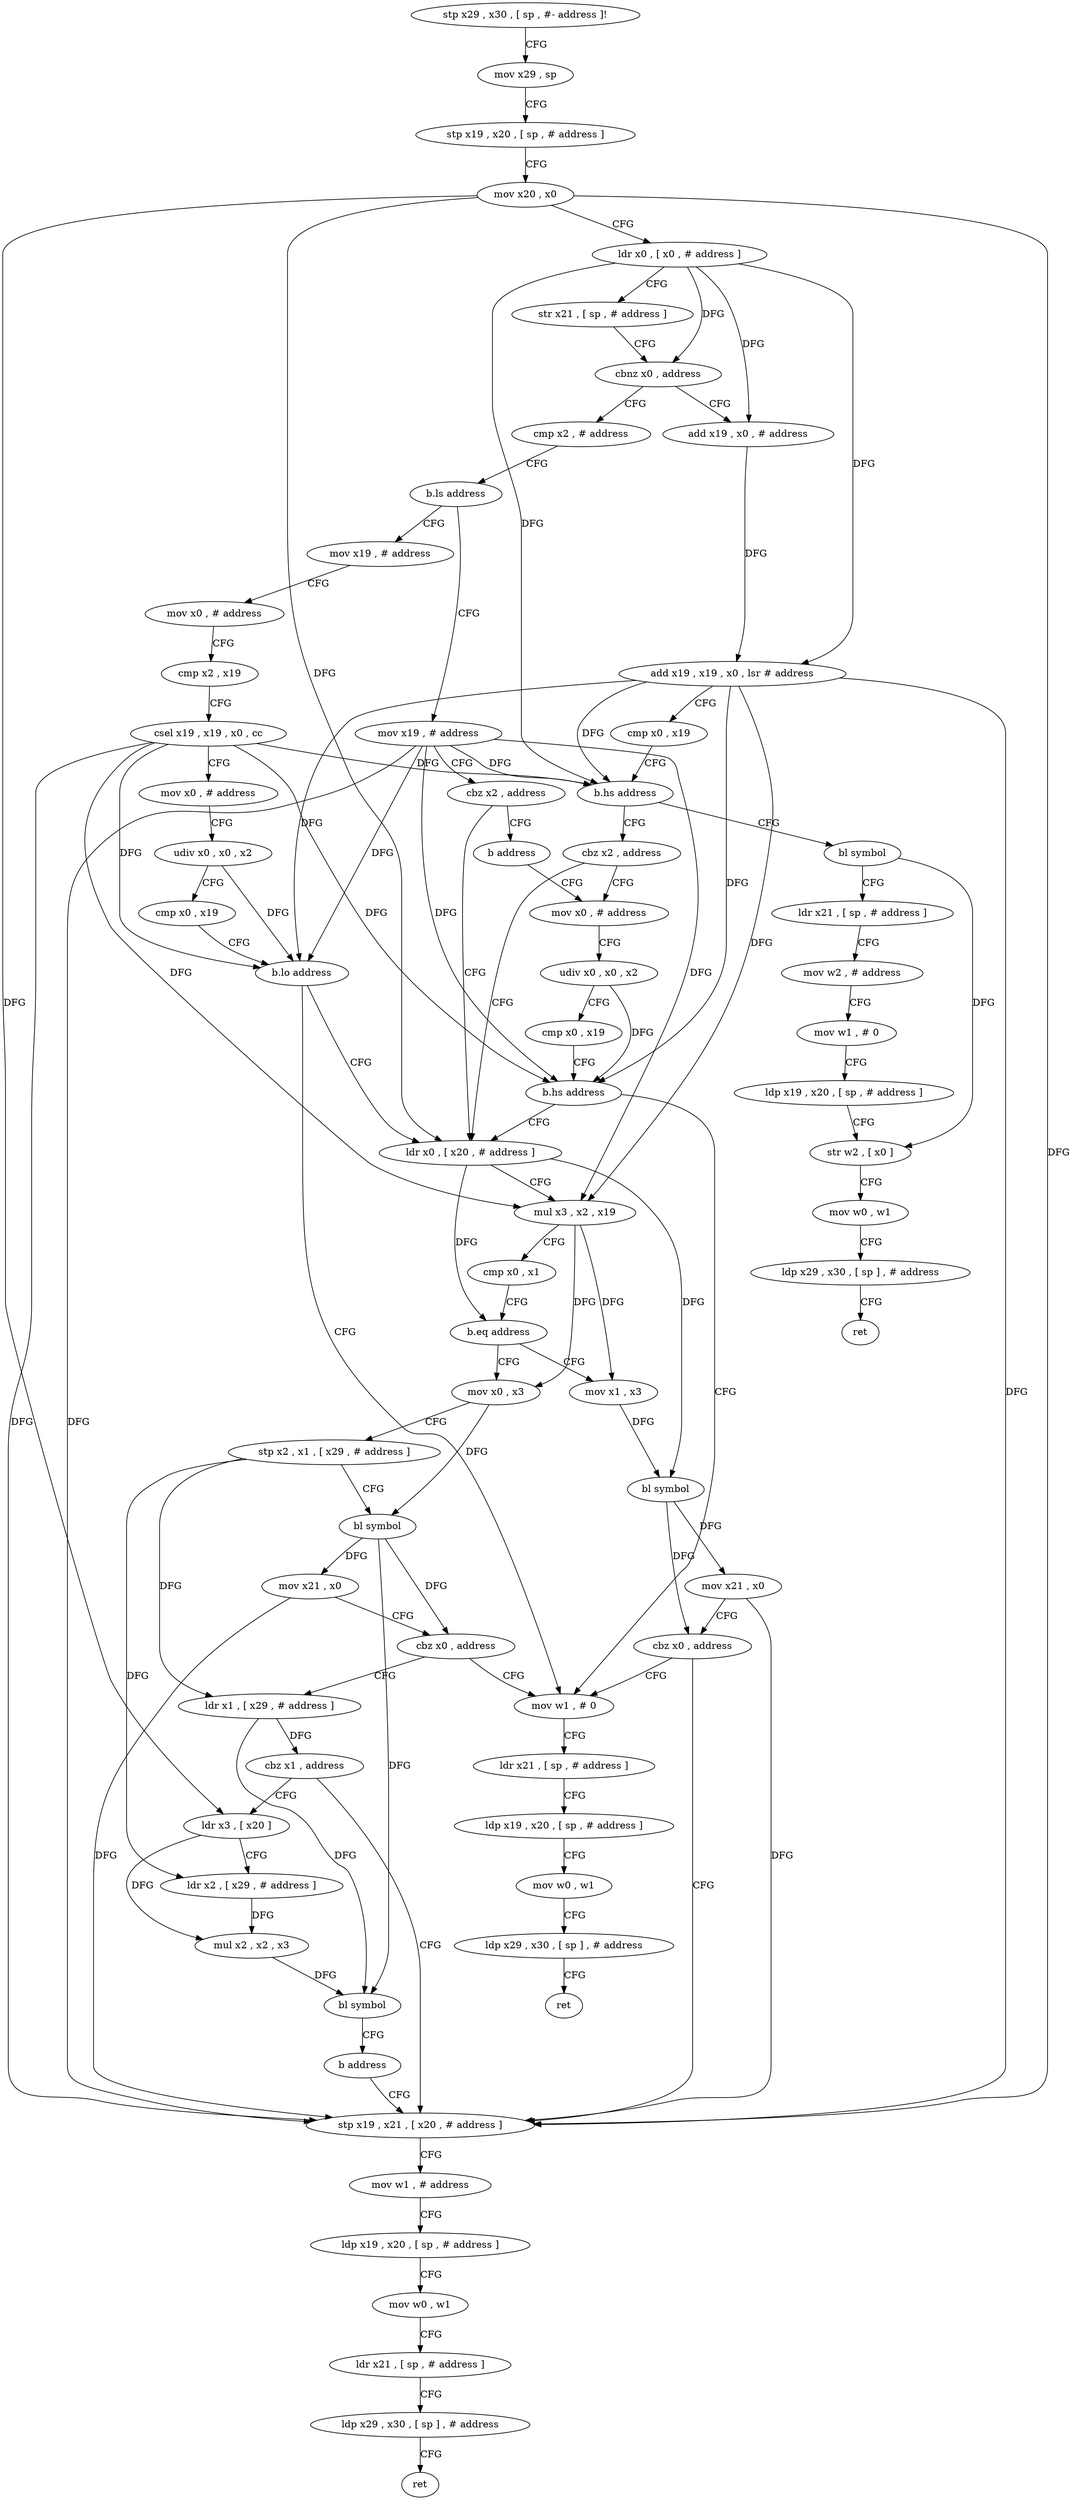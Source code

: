 digraph "func" {
"161312" [label = "stp x29 , x30 , [ sp , #- address ]!" ]
"161316" [label = "mov x29 , sp" ]
"161320" [label = "stp x19 , x20 , [ sp , # address ]" ]
"161324" [label = "mov x20 , x0" ]
"161328" [label = "ldr x0 , [ x0 , # address ]" ]
"161332" [label = "str x21 , [ sp , # address ]" ]
"161336" [label = "cbnz x0 , address" ]
"161440" [label = "add x19 , x0 , # address" ]
"161340" [label = "cmp x2 , # address" ]
"161444" [label = "add x19 , x19 , x0 , lsr # address" ]
"161448" [label = "cmp x0 , x19" ]
"161452" [label = "b.hs address" ]
"161520" [label = "bl symbol" ]
"161456" [label = "cbz x2 , address" ]
"161344" [label = "b.ls address" ]
"161504" [label = "mov x19 , # address" ]
"161348" [label = "mov x19 , # address" ]
"161524" [label = "ldr x21 , [ sp , # address ]" ]
"161528" [label = "mov w2 , # address" ]
"161532" [label = "mov w1 , # 0" ]
"161536" [label = "ldp x19 , x20 , [ sp , # address ]" ]
"161540" [label = "str w2 , [ x0 ]" ]
"161544" [label = "mov w0 , w1" ]
"161548" [label = "ldp x29 , x30 , [ sp ] , # address" ]
"161552" [label = "ret" ]
"161380" [label = "ldr x0 , [ x20 , # address ]" ]
"161460" [label = "mov x0 , # address" ]
"161508" [label = "cbz x2 , address" ]
"161512" [label = "b address" ]
"161352" [label = "mov x0 , # address" ]
"161356" [label = "cmp x2 , x19" ]
"161360" [label = "csel x19 , x19 , x0 , cc" ]
"161364" [label = "mov x0 , # address" ]
"161368" [label = "udiv x0 , x0 , x2" ]
"161372" [label = "cmp x0 , x19" ]
"161376" [label = "b.lo address" ]
"161476" [label = "mov w1 , # 0" ]
"161384" [label = "mul x3 , x2 , x19" ]
"161388" [label = "cmp x0 , x1" ]
"161392" [label = "b.eq address" ]
"161560" [label = "mov x0 , x3" ]
"161396" [label = "mov x1 , x3" ]
"161464" [label = "udiv x0 , x0 , x2" ]
"161468" [label = "cmp x0 , x19" ]
"161472" [label = "b.hs address" ]
"161480" [label = "ldr x21 , [ sp , # address ]" ]
"161484" [label = "ldp x19 , x20 , [ sp , # address ]" ]
"161488" [label = "mov w0 , w1" ]
"161492" [label = "ldp x29 , x30 , [ sp ] , # address" ]
"161496" [label = "ret" ]
"161564" [label = "stp x2 , x1 , [ x29 , # address ]" ]
"161568" [label = "bl symbol" ]
"161572" [label = "mov x21 , x0" ]
"161576" [label = "cbz x0 , address" ]
"161580" [label = "ldr x1 , [ x29 , # address ]" ]
"161400" [label = "bl symbol" ]
"161404" [label = "mov x21 , x0" ]
"161408" [label = "cbz x0 , address" ]
"161412" [label = "stp x19 , x21 , [ x20 , # address ]" ]
"161584" [label = "cbz x1 , address" ]
"161588" [label = "ldr x3 , [ x20 ]" ]
"161416" [label = "mov w1 , # address" ]
"161420" [label = "ldp x19 , x20 , [ sp , # address ]" ]
"161424" [label = "mov w0 , w1" ]
"161428" [label = "ldr x21 , [ sp , # address ]" ]
"161432" [label = "ldp x29 , x30 , [ sp ] , # address" ]
"161436" [label = "ret" ]
"161592" [label = "ldr x2 , [ x29 , # address ]" ]
"161596" [label = "mul x2 , x2 , x3" ]
"161600" [label = "bl symbol" ]
"161604" [label = "b address" ]
"161312" -> "161316" [ label = "CFG" ]
"161316" -> "161320" [ label = "CFG" ]
"161320" -> "161324" [ label = "CFG" ]
"161324" -> "161328" [ label = "CFG" ]
"161324" -> "161380" [ label = "DFG" ]
"161324" -> "161412" [ label = "DFG" ]
"161324" -> "161588" [ label = "DFG" ]
"161328" -> "161332" [ label = "CFG" ]
"161328" -> "161336" [ label = "DFG" ]
"161328" -> "161440" [ label = "DFG" ]
"161328" -> "161444" [ label = "DFG" ]
"161328" -> "161452" [ label = "DFG" ]
"161332" -> "161336" [ label = "CFG" ]
"161336" -> "161440" [ label = "CFG" ]
"161336" -> "161340" [ label = "CFG" ]
"161440" -> "161444" [ label = "DFG" ]
"161340" -> "161344" [ label = "CFG" ]
"161444" -> "161448" [ label = "CFG" ]
"161444" -> "161452" [ label = "DFG" ]
"161444" -> "161384" [ label = "DFG" ]
"161444" -> "161472" [ label = "DFG" ]
"161444" -> "161376" [ label = "DFG" ]
"161444" -> "161412" [ label = "DFG" ]
"161448" -> "161452" [ label = "CFG" ]
"161452" -> "161520" [ label = "CFG" ]
"161452" -> "161456" [ label = "CFG" ]
"161520" -> "161524" [ label = "CFG" ]
"161520" -> "161540" [ label = "DFG" ]
"161456" -> "161380" [ label = "CFG" ]
"161456" -> "161460" [ label = "CFG" ]
"161344" -> "161504" [ label = "CFG" ]
"161344" -> "161348" [ label = "CFG" ]
"161504" -> "161508" [ label = "CFG" ]
"161504" -> "161452" [ label = "DFG" ]
"161504" -> "161384" [ label = "DFG" ]
"161504" -> "161472" [ label = "DFG" ]
"161504" -> "161376" [ label = "DFG" ]
"161504" -> "161412" [ label = "DFG" ]
"161348" -> "161352" [ label = "CFG" ]
"161524" -> "161528" [ label = "CFG" ]
"161528" -> "161532" [ label = "CFG" ]
"161532" -> "161536" [ label = "CFG" ]
"161536" -> "161540" [ label = "CFG" ]
"161540" -> "161544" [ label = "CFG" ]
"161544" -> "161548" [ label = "CFG" ]
"161548" -> "161552" [ label = "CFG" ]
"161380" -> "161384" [ label = "CFG" ]
"161380" -> "161392" [ label = "DFG" ]
"161380" -> "161400" [ label = "DFG" ]
"161460" -> "161464" [ label = "CFG" ]
"161508" -> "161380" [ label = "CFG" ]
"161508" -> "161512" [ label = "CFG" ]
"161512" -> "161460" [ label = "CFG" ]
"161352" -> "161356" [ label = "CFG" ]
"161356" -> "161360" [ label = "CFG" ]
"161360" -> "161364" [ label = "CFG" ]
"161360" -> "161452" [ label = "DFG" ]
"161360" -> "161384" [ label = "DFG" ]
"161360" -> "161472" [ label = "DFG" ]
"161360" -> "161376" [ label = "DFG" ]
"161360" -> "161412" [ label = "DFG" ]
"161364" -> "161368" [ label = "CFG" ]
"161368" -> "161372" [ label = "CFG" ]
"161368" -> "161376" [ label = "DFG" ]
"161372" -> "161376" [ label = "CFG" ]
"161376" -> "161476" [ label = "CFG" ]
"161376" -> "161380" [ label = "CFG" ]
"161476" -> "161480" [ label = "CFG" ]
"161384" -> "161388" [ label = "CFG" ]
"161384" -> "161560" [ label = "DFG" ]
"161384" -> "161396" [ label = "DFG" ]
"161388" -> "161392" [ label = "CFG" ]
"161392" -> "161560" [ label = "CFG" ]
"161392" -> "161396" [ label = "CFG" ]
"161560" -> "161564" [ label = "CFG" ]
"161560" -> "161568" [ label = "DFG" ]
"161396" -> "161400" [ label = "DFG" ]
"161464" -> "161468" [ label = "CFG" ]
"161464" -> "161472" [ label = "DFG" ]
"161468" -> "161472" [ label = "CFG" ]
"161472" -> "161380" [ label = "CFG" ]
"161472" -> "161476" [ label = "CFG" ]
"161480" -> "161484" [ label = "CFG" ]
"161484" -> "161488" [ label = "CFG" ]
"161488" -> "161492" [ label = "CFG" ]
"161492" -> "161496" [ label = "CFG" ]
"161564" -> "161568" [ label = "CFG" ]
"161564" -> "161592" [ label = "DFG" ]
"161564" -> "161580" [ label = "DFG" ]
"161568" -> "161572" [ label = "DFG" ]
"161568" -> "161576" [ label = "DFG" ]
"161568" -> "161600" [ label = "DFG" ]
"161572" -> "161576" [ label = "CFG" ]
"161572" -> "161412" [ label = "DFG" ]
"161576" -> "161476" [ label = "CFG" ]
"161576" -> "161580" [ label = "CFG" ]
"161580" -> "161584" [ label = "DFG" ]
"161580" -> "161600" [ label = "DFG" ]
"161400" -> "161404" [ label = "DFG" ]
"161400" -> "161408" [ label = "DFG" ]
"161404" -> "161408" [ label = "CFG" ]
"161404" -> "161412" [ label = "DFG" ]
"161408" -> "161476" [ label = "CFG" ]
"161408" -> "161412" [ label = "CFG" ]
"161412" -> "161416" [ label = "CFG" ]
"161584" -> "161412" [ label = "CFG" ]
"161584" -> "161588" [ label = "CFG" ]
"161588" -> "161592" [ label = "CFG" ]
"161588" -> "161596" [ label = "DFG" ]
"161416" -> "161420" [ label = "CFG" ]
"161420" -> "161424" [ label = "CFG" ]
"161424" -> "161428" [ label = "CFG" ]
"161428" -> "161432" [ label = "CFG" ]
"161432" -> "161436" [ label = "CFG" ]
"161592" -> "161596" [ label = "DFG" ]
"161596" -> "161600" [ label = "DFG" ]
"161600" -> "161604" [ label = "CFG" ]
"161604" -> "161412" [ label = "CFG" ]
}
